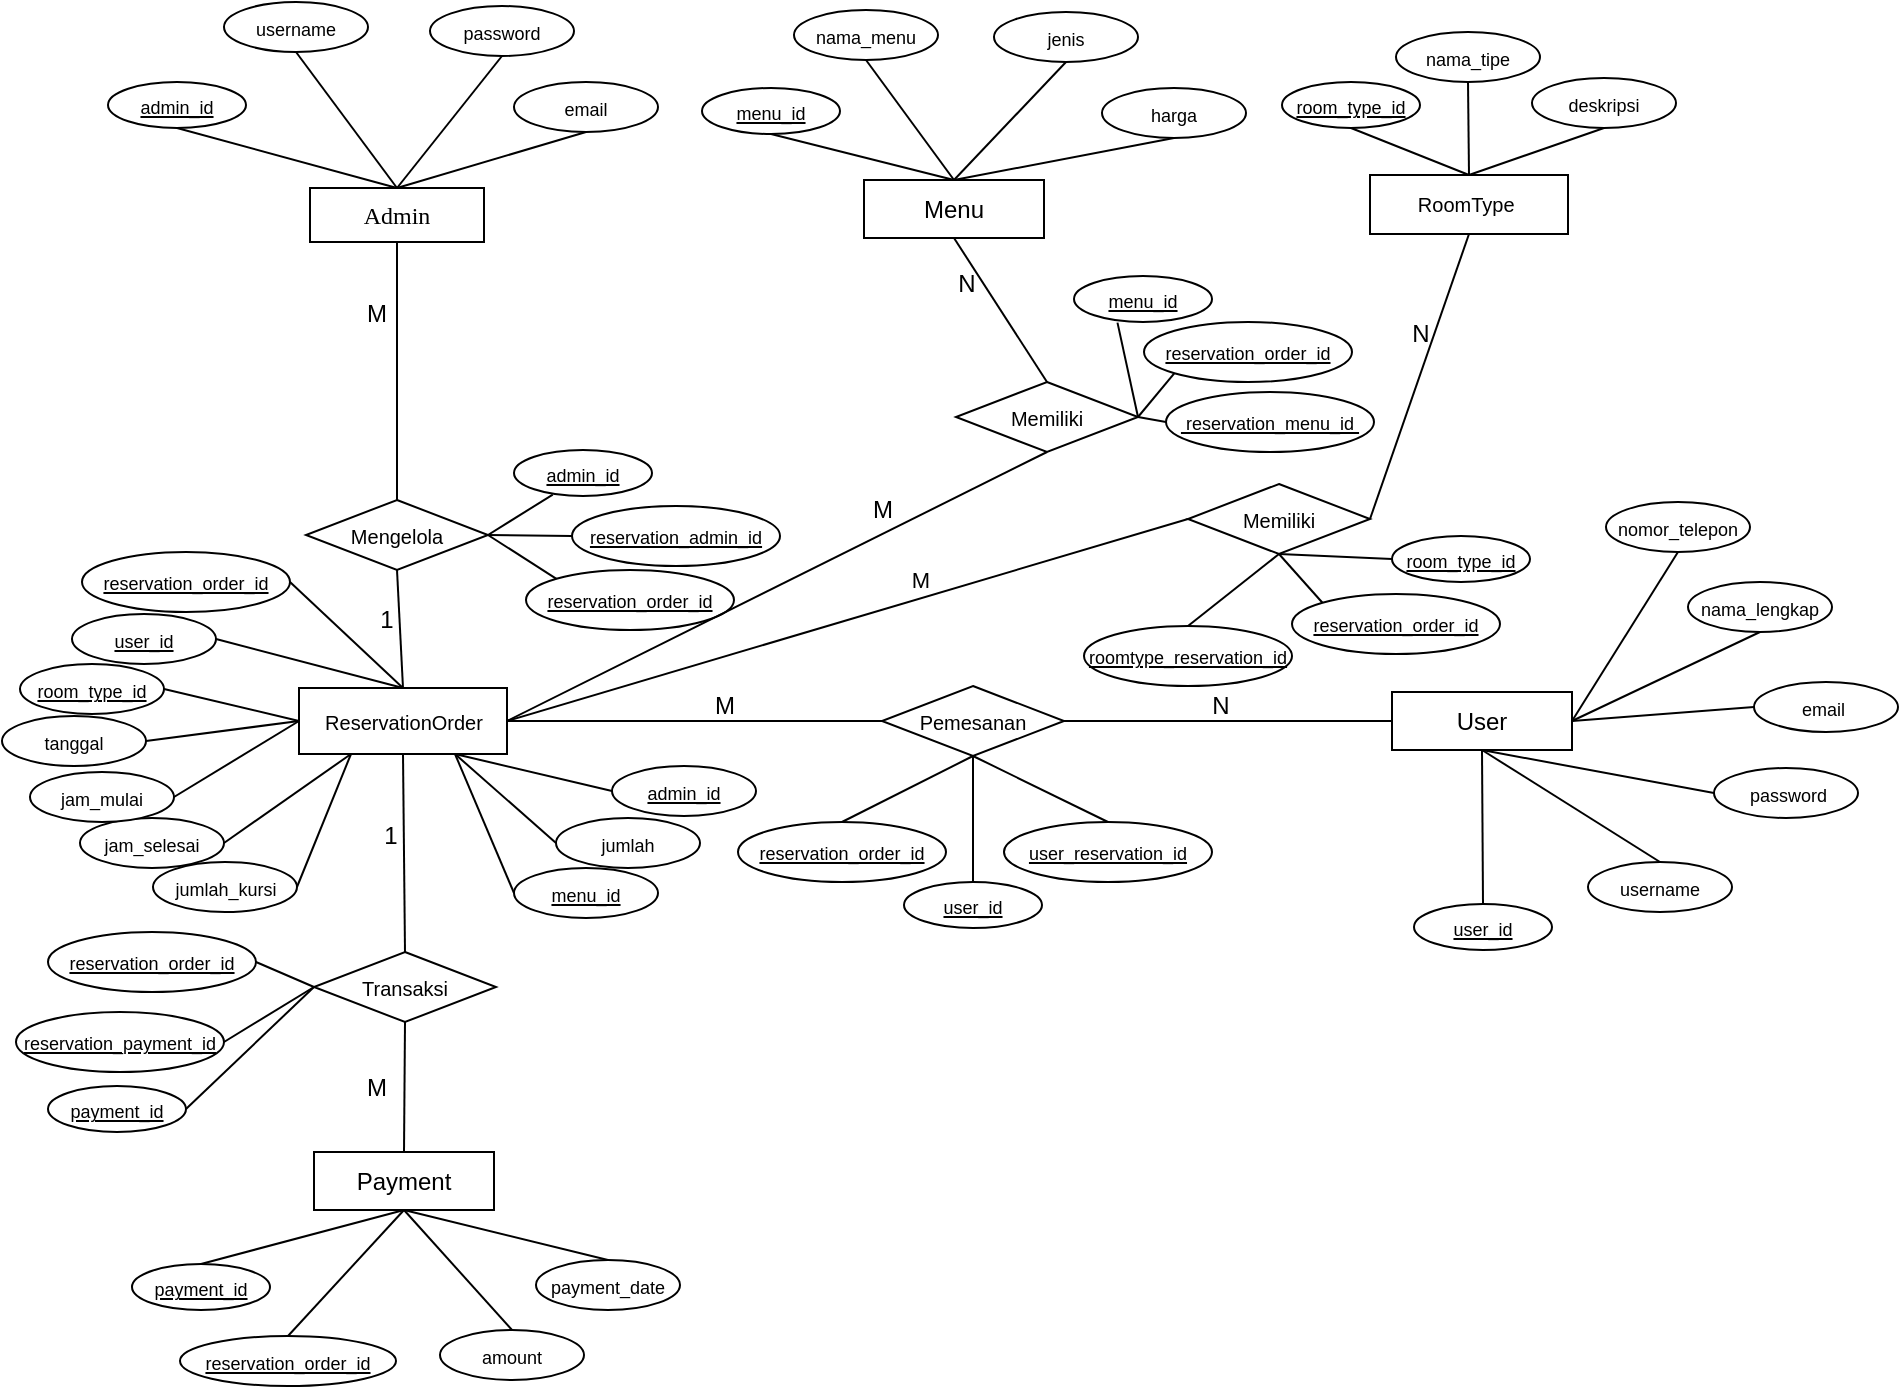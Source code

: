 <mxfile version="22.0.8" type="device">
  <diagram name="Page-1" id="dR95Y_NGqkqi5GkCuGiw">
    <mxGraphModel dx="1356" dy="835" grid="0" gridSize="10" guides="1" tooltips="1" connect="1" arrows="1" fold="1" page="1" pageScale="1" pageWidth="1100" pageHeight="850" math="0" shadow="0">
      <root>
        <mxCell id="0" />
        <mxCell id="1" parent="0" />
        <mxCell id="8sHy2h1UV8YPM5XxpdJE-1" value="&lt;font face=&quot;Times New Roman&quot;&gt;Admin&lt;/font&gt;" style="whiteSpace=wrap;html=1;align=center;labelBackgroundColor=none;" parent="1" vertex="1">
          <mxGeometry x="173" y="118" width="87" height="27" as="geometry" />
        </mxCell>
        <mxCell id="8sHy2h1UV8YPM5XxpdJE-2" value="&lt;font style=&quot;font-size: 9px;&quot;&gt;admin_id&lt;/font&gt;" style="ellipse;whiteSpace=wrap;html=1;align=center;fontStyle=4;labelBackgroundColor=none;" parent="1" vertex="1">
          <mxGeometry x="72" y="65" width="69" height="23" as="geometry" />
        </mxCell>
        <mxCell id="8sHy2h1UV8YPM5XxpdJE-5" value="&lt;font style=&quot;font-size: 9px;&quot;&gt;email&lt;/font&gt;" style="ellipse;whiteSpace=wrap;html=1;align=center;labelBackgroundColor=none;" parent="1" vertex="1">
          <mxGeometry x="275" y="65" width="72" height="25" as="geometry" />
        </mxCell>
        <mxCell id="8sHy2h1UV8YPM5XxpdJE-8" value="Menu" style="whiteSpace=wrap;html=1;align=center;labelBackgroundColor=none;" parent="1" vertex="1">
          <mxGeometry x="450" y="114" width="90" height="29" as="geometry" />
        </mxCell>
        <mxCell id="8sHy2h1UV8YPM5XxpdJE-9" value="&lt;font style=&quot;font-size: 10px;&quot;&gt;RoomType&amp;nbsp;&lt;/font&gt;" style="whiteSpace=wrap;html=1;align=center;labelBackgroundColor=none;" parent="1" vertex="1">
          <mxGeometry x="703" y="111.5" width="99" height="29.5" as="geometry" />
        </mxCell>
        <mxCell id="8sHy2h1UV8YPM5XxpdJE-21" value="&lt;font style=&quot;font-size: 10px;&quot;&gt;Mengelola&lt;/font&gt;" style="shape=rhombus;perimeter=rhombusPerimeter;whiteSpace=wrap;html=1;align=center;" parent="1" vertex="1">
          <mxGeometry x="171" y="274" width="91" height="35" as="geometry" />
        </mxCell>
        <mxCell id="8sHy2h1UV8YPM5XxpdJE-40" value="&lt;font style=&quot;font-size: 9px;&quot;&gt;password&lt;/font&gt;" style="ellipse;whiteSpace=wrap;html=1;align=center;labelBackgroundColor=none;" parent="1" vertex="1">
          <mxGeometry x="233" y="27" width="72" height="25" as="geometry" />
        </mxCell>
        <mxCell id="8sHy2h1UV8YPM5XxpdJE-41" value="&lt;font style=&quot;font-size: 9px;&quot;&gt;username&lt;/font&gt;" style="ellipse;whiteSpace=wrap;html=1;align=center;labelBackgroundColor=none;" parent="1" vertex="1">
          <mxGeometry x="130" y="25" width="72" height="25" as="geometry" />
        </mxCell>
        <mxCell id="8sHy2h1UV8YPM5XxpdJE-44" value="&lt;font style=&quot;font-size: 10px;&quot;&gt;ReservationOrder&lt;/font&gt;" style="whiteSpace=wrap;html=1;align=center;labelBackgroundColor=none;" parent="1" vertex="1">
          <mxGeometry x="167.5" y="368" width="104" height="33" as="geometry" />
        </mxCell>
        <mxCell id="8sHy2h1UV8YPM5XxpdJE-49" value="User" style="whiteSpace=wrap;html=1;align=center;labelBackgroundColor=none;" parent="1" vertex="1">
          <mxGeometry x="714" y="370" width="90" height="29" as="geometry" />
        </mxCell>
        <mxCell id="8sHy2h1UV8YPM5XxpdJE-50" value="&lt;span style=&quot;font-size: 10px;&quot;&gt;Pemesanan&lt;/span&gt;" style="shape=rhombus;perimeter=rhombusPerimeter;whiteSpace=wrap;html=1;align=center;" parent="1" vertex="1">
          <mxGeometry x="459" y="367" width="91" height="35" as="geometry" />
        </mxCell>
        <mxCell id="8sHy2h1UV8YPM5XxpdJE-56" value="Payment" style="whiteSpace=wrap;html=1;align=center;labelBackgroundColor=none;" parent="1" vertex="1">
          <mxGeometry x="175" y="600" width="90" height="29" as="geometry" />
        </mxCell>
        <mxCell id="8sHy2h1UV8YPM5XxpdJE-60" value="&lt;font style=&quot;font-size: 9px;&quot;&gt;nama_menu&lt;/font&gt;" style="ellipse;whiteSpace=wrap;html=1;align=center;labelBackgroundColor=none;" parent="1" vertex="1">
          <mxGeometry x="415" y="29" width="72" height="25" as="geometry" />
        </mxCell>
        <mxCell id="8sHy2h1UV8YPM5XxpdJE-61" value="&lt;font style=&quot;font-size: 9px;&quot;&gt;jenis&lt;/font&gt;" style="ellipse;whiteSpace=wrap;html=1;align=center;labelBackgroundColor=none;" parent="1" vertex="1">
          <mxGeometry x="515" y="30" width="72" height="25" as="geometry" />
        </mxCell>
        <mxCell id="8sHy2h1UV8YPM5XxpdJE-62" value="&lt;font style=&quot;font-size: 9px;&quot;&gt;harga&lt;/font&gt;" style="ellipse;whiteSpace=wrap;html=1;align=center;labelBackgroundColor=none;" parent="1" vertex="1">
          <mxGeometry x="569" y="68" width="72" height="25" as="geometry" />
        </mxCell>
        <mxCell id="8sHy2h1UV8YPM5XxpdJE-64" value="&lt;font style=&quot;font-size: 9px;&quot;&gt;menu_id&lt;/font&gt;" style="ellipse;whiteSpace=wrap;html=1;align=center;fontStyle=4;labelBackgroundColor=none;" parent="1" vertex="1">
          <mxGeometry x="369" y="68" width="69" height="23" as="geometry" />
        </mxCell>
        <mxCell id="8sHy2h1UV8YPM5XxpdJE-65" value="&lt;font style=&quot;font-size: 9px;&quot;&gt;room_type_id&lt;/font&gt;" style="ellipse;whiteSpace=wrap;html=1;align=center;fontStyle=4;labelBackgroundColor=none;" parent="1" vertex="1">
          <mxGeometry x="659" y="65" width="69" height="23" as="geometry" />
        </mxCell>
        <mxCell id="8sHy2h1UV8YPM5XxpdJE-66" value="&lt;font style=&quot;font-size: 9px;&quot;&gt;deskripsi&lt;/font&gt;" style="ellipse;whiteSpace=wrap;html=1;align=center;labelBackgroundColor=none;" parent="1" vertex="1">
          <mxGeometry x="784" y="63" width="72" height="25" as="geometry" />
        </mxCell>
        <mxCell id="8sHy2h1UV8YPM5XxpdJE-67" value="&lt;font style=&quot;font-size: 9px;&quot;&gt;nama_tipe&lt;/font&gt;" style="ellipse;whiteSpace=wrap;html=1;align=center;labelBackgroundColor=none;" parent="1" vertex="1">
          <mxGeometry x="716" y="40" width="72" height="25" as="geometry" />
        </mxCell>
        <mxCell id="8sHy2h1UV8YPM5XxpdJE-69" value="&lt;font style=&quot;font-size: 9px;&quot;&gt;username&lt;/font&gt;" style="ellipse;whiteSpace=wrap;html=1;align=center;labelBackgroundColor=none;" parent="1" vertex="1">
          <mxGeometry x="812" y="455" width="72" height="25" as="geometry" />
        </mxCell>
        <mxCell id="8sHy2h1UV8YPM5XxpdJE-70" value="&lt;font style=&quot;font-size: 9px;&quot;&gt;&amp;nbsp;password&lt;/font&gt;" style="ellipse;whiteSpace=wrap;html=1;align=center;labelBackgroundColor=none;" parent="1" vertex="1">
          <mxGeometry x="875" y="408" width="72" height="25" as="geometry" />
        </mxCell>
        <mxCell id="8sHy2h1UV8YPM5XxpdJE-71" value="&lt;font style=&quot;font-size: 9px;&quot;&gt;email&amp;nbsp;&lt;/font&gt;" style="ellipse;whiteSpace=wrap;html=1;align=center;labelBackgroundColor=none;" parent="1" vertex="1">
          <mxGeometry x="895" y="365" width="72" height="25" as="geometry" />
        </mxCell>
        <mxCell id="8sHy2h1UV8YPM5XxpdJE-72" value="&lt;font style=&quot;font-size: 9px;&quot;&gt;nama_lengkap&lt;/font&gt;" style="ellipse;whiteSpace=wrap;html=1;align=center;labelBackgroundColor=none;" parent="1" vertex="1">
          <mxGeometry x="862" y="315" width="72" height="25" as="geometry" />
        </mxCell>
        <mxCell id="8sHy2h1UV8YPM5XxpdJE-73" value="&lt;font style=&quot;font-size: 9px;&quot;&gt;nomor_telepon&lt;/font&gt;" style="ellipse;whiteSpace=wrap;html=1;align=center;labelBackgroundColor=none;" parent="1" vertex="1">
          <mxGeometry x="821" y="275" width="72" height="25" as="geometry" />
        </mxCell>
        <mxCell id="8sHy2h1UV8YPM5XxpdJE-74" value="&lt;font style=&quot;font-size: 9px;&quot;&gt;user_id&lt;/font&gt;" style="ellipse;whiteSpace=wrap;html=1;align=center;fontStyle=4;labelBackgroundColor=none;" parent="1" vertex="1">
          <mxGeometry x="725" y="476" width="69" height="23" as="geometry" />
        </mxCell>
        <mxCell id="8sHy2h1UV8YPM5XxpdJE-75" value="&lt;font style=&quot;font-size: 9px;&quot;&gt;payment_id&lt;/font&gt;" style="ellipse;whiteSpace=wrap;html=1;align=center;fontStyle=4;labelBackgroundColor=none;" parent="1" vertex="1">
          <mxGeometry x="84" y="656" width="69" height="23" as="geometry" />
        </mxCell>
        <mxCell id="8sHy2h1UV8YPM5XxpdJE-76" value="&lt;font style=&quot;font-size: 9px;&quot;&gt;&lt;u&gt;reservation_order_id&lt;/u&gt;&lt;/font&gt;" style="ellipse;whiteSpace=wrap;html=1;align=center;labelBackgroundColor=none;" parent="1" vertex="1">
          <mxGeometry x="108" y="692" width="108" height="25" as="geometry" />
        </mxCell>
        <mxCell id="8sHy2h1UV8YPM5XxpdJE-77" value="&lt;font style=&quot;font-size: 9px;&quot;&gt;amount&lt;/font&gt;" style="ellipse;whiteSpace=wrap;html=1;align=center;labelBackgroundColor=none;" parent="1" vertex="1">
          <mxGeometry x="238" y="689" width="72" height="25" as="geometry" />
        </mxCell>
        <mxCell id="8sHy2h1UV8YPM5XxpdJE-78" value="&lt;font style=&quot;font-size: 9px;&quot;&gt;payment_date&lt;/font&gt;" style="ellipse;whiteSpace=wrap;html=1;align=center;labelBackgroundColor=none;" parent="1" vertex="1">
          <mxGeometry x="286" y="654" width="72" height="25" as="geometry" />
        </mxCell>
        <mxCell id="TL4UzfGEoN0zPa1Lu0g8-2" value="&lt;font style=&quot;font-size: 10px;&quot;&gt;Transaksi&lt;/font&gt;" style="shape=rhombus;perimeter=rhombusPerimeter;whiteSpace=wrap;html=1;align=center;" vertex="1" parent="1">
          <mxGeometry x="175" y="500" width="91" height="35" as="geometry" />
        </mxCell>
        <mxCell id="TL4UzfGEoN0zPa1Lu0g8-3" value="&lt;font style=&quot;font-size: 9px;&quot;&gt;reservation_order_id&lt;/font&gt;" style="ellipse;whiteSpace=wrap;html=1;align=center;fontStyle=4;labelBackgroundColor=none;" vertex="1" parent="1">
          <mxGeometry x="59" y="300" width="104" height="30" as="geometry" />
        </mxCell>
        <mxCell id="TL4UzfGEoN0zPa1Lu0g8-4" value="&lt;font style=&quot;font-size: 9px;&quot;&gt;&lt;u&gt;admin_id&lt;/u&gt;&lt;/font&gt;" style="ellipse;whiteSpace=wrap;html=1;align=center;labelBackgroundColor=none;" vertex="1" parent="1">
          <mxGeometry x="324" y="407" width="72" height="25" as="geometry" />
        </mxCell>
        <mxCell id="TL4UzfGEoN0zPa1Lu0g8-5" value="&lt;font style=&quot;font-size: 9px;&quot;&gt;jumlah&lt;/font&gt;" style="ellipse;whiteSpace=wrap;html=1;align=center;labelBackgroundColor=none;" vertex="1" parent="1">
          <mxGeometry x="296" y="433" width="72" height="25" as="geometry" />
        </mxCell>
        <mxCell id="TL4UzfGEoN0zPa1Lu0g8-6" value="&lt;font style=&quot;font-size: 9px;&quot;&gt;&lt;u&gt;menu_id&lt;/u&gt;&lt;/font&gt;" style="ellipse;whiteSpace=wrap;html=1;align=center;labelBackgroundColor=none;" vertex="1" parent="1">
          <mxGeometry x="275" y="458" width="72" height="25" as="geometry" />
        </mxCell>
        <mxCell id="TL4UzfGEoN0zPa1Lu0g8-7" value="&lt;font style=&quot;font-size: 9px;&quot;&gt;jam_selesai&lt;/font&gt;" style="ellipse;whiteSpace=wrap;html=1;align=center;labelBackgroundColor=none;" vertex="1" parent="1">
          <mxGeometry x="58" y="433" width="72" height="25" as="geometry" />
        </mxCell>
        <mxCell id="TL4UzfGEoN0zPa1Lu0g8-8" value="&lt;font style=&quot;font-size: 9px;&quot;&gt;jumlah_kursi&lt;/font&gt;" style="ellipse;whiteSpace=wrap;html=1;align=center;labelBackgroundColor=none;" vertex="1" parent="1">
          <mxGeometry x="94.5" y="455" width="72" height="25" as="geometry" />
        </mxCell>
        <mxCell id="TL4UzfGEoN0zPa1Lu0g8-9" value="&lt;font style=&quot;font-size: 9px;&quot;&gt;jam_mulai&lt;/font&gt;" style="ellipse;whiteSpace=wrap;html=1;align=center;labelBackgroundColor=none;" vertex="1" parent="1">
          <mxGeometry x="33" y="410" width="72" height="25" as="geometry" />
        </mxCell>
        <mxCell id="TL4UzfGEoN0zPa1Lu0g8-10" value="&lt;font style=&quot;font-size: 9px;&quot;&gt;tanggal&lt;/font&gt;" style="ellipse;whiteSpace=wrap;html=1;align=center;labelBackgroundColor=none;" vertex="1" parent="1">
          <mxGeometry x="19" y="382" width="72" height="25" as="geometry" />
        </mxCell>
        <mxCell id="TL4UzfGEoN0zPa1Lu0g8-11" value="&lt;font style=&quot;font-size: 9px;&quot;&gt;&lt;u&gt;room_type_id&lt;/u&gt;&lt;/font&gt;" style="ellipse;whiteSpace=wrap;html=1;align=center;labelBackgroundColor=none;" vertex="1" parent="1">
          <mxGeometry x="28" y="356" width="72" height="25" as="geometry" />
        </mxCell>
        <mxCell id="TL4UzfGEoN0zPa1Lu0g8-12" value="&lt;font style=&quot;font-size: 9px;&quot;&gt;&lt;u&gt;user_id&lt;/u&gt;&lt;/font&gt;" style="ellipse;whiteSpace=wrap;html=1;align=center;labelBackgroundColor=none;" vertex="1" parent="1">
          <mxGeometry x="54" y="331" width="72" height="25" as="geometry" />
        </mxCell>
        <mxCell id="TL4UzfGEoN0zPa1Lu0g8-14" value="" style="endArrow=none;html=1;rounded=0;entryX=0.5;entryY=0;entryDx=0;entryDy=0;exitX=0.5;exitY=1;exitDx=0;exitDy=0;" edge="1" parent="1" source="8sHy2h1UV8YPM5XxpdJE-2" target="8sHy2h1UV8YPM5XxpdJE-1">
          <mxGeometry relative="1" as="geometry">
            <mxPoint x="58" y="110.5" as="sourcePoint" />
            <mxPoint x="221" y="116" as="targetPoint" />
          </mxGeometry>
        </mxCell>
        <mxCell id="TL4UzfGEoN0zPa1Lu0g8-15" value="" style="endArrow=none;html=1;rounded=0;entryX=0.5;entryY=0;entryDx=0;entryDy=0;exitX=0.5;exitY=1;exitDx=0;exitDy=0;" edge="1" parent="1" source="8sHy2h1UV8YPM5XxpdJE-41" target="8sHy2h1UV8YPM5XxpdJE-1">
          <mxGeometry relative="1" as="geometry">
            <mxPoint x="149" y="71" as="sourcePoint" />
            <mxPoint x="269" y="99" as="targetPoint" />
          </mxGeometry>
        </mxCell>
        <mxCell id="TL4UzfGEoN0zPa1Lu0g8-16" value="" style="endArrow=none;html=1;rounded=0;exitX=0.5;exitY=0;exitDx=0;exitDy=0;entryX=0.5;entryY=1;entryDx=0;entryDy=0;" edge="1" parent="1" source="8sHy2h1UV8YPM5XxpdJE-1" target="8sHy2h1UV8YPM5XxpdJE-40">
          <mxGeometry relative="1" as="geometry">
            <mxPoint x="161" y="99" as="sourcePoint" />
            <mxPoint x="270" y="73" as="targetPoint" />
          </mxGeometry>
        </mxCell>
        <mxCell id="TL4UzfGEoN0zPa1Lu0g8-17" value="" style="endArrow=none;html=1;rounded=0;exitX=0.5;exitY=0;exitDx=0;exitDy=0;entryX=0.5;entryY=1;entryDx=0;entryDy=0;" edge="1" parent="1" source="8sHy2h1UV8YPM5XxpdJE-1" target="8sHy2h1UV8YPM5XxpdJE-5">
          <mxGeometry relative="1" as="geometry">
            <mxPoint x="182" y="109" as="sourcePoint" />
            <mxPoint x="342" y="109" as="targetPoint" />
          </mxGeometry>
        </mxCell>
        <mxCell id="TL4UzfGEoN0zPa1Lu0g8-18" value="" style="endArrow=none;html=1;rounded=0;exitX=0.5;exitY=1;exitDx=0;exitDy=0;entryX=0.5;entryY=0;entryDx=0;entryDy=0;" edge="1" parent="1" source="8sHy2h1UV8YPM5XxpdJE-64" target="8sHy2h1UV8YPM5XxpdJE-8">
          <mxGeometry relative="1" as="geometry">
            <mxPoint x="414" y="112" as="sourcePoint" />
            <mxPoint x="574" y="112" as="targetPoint" />
          </mxGeometry>
        </mxCell>
        <mxCell id="TL4UzfGEoN0zPa1Lu0g8-19" value="" style="endArrow=none;html=1;rounded=0;exitX=0.5;exitY=1;exitDx=0;exitDy=0;entryX=0.5;entryY=0;entryDx=0;entryDy=0;" edge="1" parent="1" source="8sHy2h1UV8YPM5XxpdJE-60" target="8sHy2h1UV8YPM5XxpdJE-8">
          <mxGeometry relative="1" as="geometry">
            <mxPoint x="409" y="86" as="sourcePoint" />
            <mxPoint x="569" y="86" as="targetPoint" />
          </mxGeometry>
        </mxCell>
        <mxCell id="TL4UzfGEoN0zPa1Lu0g8-20" value="" style="endArrow=none;html=1;rounded=0;exitX=0.5;exitY=0;exitDx=0;exitDy=0;entryX=0.5;entryY=1;entryDx=0;entryDy=0;" edge="1" parent="1" source="8sHy2h1UV8YPM5XxpdJE-8" target="8sHy2h1UV8YPM5XxpdJE-62">
          <mxGeometry relative="1" as="geometry">
            <mxPoint x="498" y="108" as="sourcePoint" />
            <mxPoint x="612" y="89" as="targetPoint" />
          </mxGeometry>
        </mxCell>
        <mxCell id="TL4UzfGEoN0zPa1Lu0g8-21" value="" style="endArrow=none;html=1;rounded=0;exitX=0.5;exitY=0;exitDx=0;exitDy=0;entryX=0.5;entryY=1;entryDx=0;entryDy=0;" edge="1" parent="1" source="8sHy2h1UV8YPM5XxpdJE-8" target="8sHy2h1UV8YPM5XxpdJE-61">
          <mxGeometry relative="1" as="geometry">
            <mxPoint x="492" y="102" as="sourcePoint" />
            <mxPoint x="559" y="79" as="targetPoint" />
          </mxGeometry>
        </mxCell>
        <mxCell id="TL4UzfGEoN0zPa1Lu0g8-22" value="" style="endArrow=none;html=1;rounded=0;exitX=0.5;exitY=1;exitDx=0;exitDy=0;entryX=0.5;entryY=0;entryDx=0;entryDy=0;" edge="1" parent="1" source="8sHy2h1UV8YPM5XxpdJE-65" target="8sHy2h1UV8YPM5XxpdJE-9">
          <mxGeometry relative="1" as="geometry">
            <mxPoint x="682" y="127" as="sourcePoint" />
            <mxPoint x="842" y="127" as="targetPoint" />
          </mxGeometry>
        </mxCell>
        <mxCell id="TL4UzfGEoN0zPa1Lu0g8-23" value="" style="endArrow=none;html=1;rounded=0;exitX=0.5;exitY=1;exitDx=0;exitDy=0;entryX=0.5;entryY=0;entryDx=0;entryDy=0;" edge="1" parent="1" source="8sHy2h1UV8YPM5XxpdJE-67" target="8sHy2h1UV8YPM5XxpdJE-9">
          <mxGeometry relative="1" as="geometry">
            <mxPoint x="682" y="127" as="sourcePoint" />
            <mxPoint x="842" y="127" as="targetPoint" />
          </mxGeometry>
        </mxCell>
        <mxCell id="TL4UzfGEoN0zPa1Lu0g8-24" value="" style="endArrow=none;html=1;rounded=0;exitX=0.5;exitY=0;exitDx=0;exitDy=0;entryX=0.5;entryY=1;entryDx=0;entryDy=0;" edge="1" parent="1" source="8sHy2h1UV8YPM5XxpdJE-9" target="8sHy2h1UV8YPM5XxpdJE-66">
          <mxGeometry relative="1" as="geometry">
            <mxPoint x="752" y="111" as="sourcePoint" />
            <mxPoint x="876" y="99" as="targetPoint" />
          </mxGeometry>
        </mxCell>
        <mxCell id="TL4UzfGEoN0zPa1Lu0g8-25" value="" style="endArrow=none;html=1;rounded=0;exitX=0.5;exitY=1;exitDx=0;exitDy=0;entryX=0.5;entryY=0;entryDx=0;entryDy=0;" edge="1" parent="1" source="8sHy2h1UV8YPM5XxpdJE-49" target="8sHy2h1UV8YPM5XxpdJE-74">
          <mxGeometry relative="1" as="geometry">
            <mxPoint x="716" y="415" as="sourcePoint" />
            <mxPoint x="876" y="415" as="targetPoint" />
          </mxGeometry>
        </mxCell>
        <mxCell id="TL4UzfGEoN0zPa1Lu0g8-26" value="" style="endArrow=none;html=1;rounded=0;exitX=0.5;exitY=1;exitDx=0;exitDy=0;entryX=0.5;entryY=0;entryDx=0;entryDy=0;" edge="1" parent="1" source="8sHy2h1UV8YPM5XxpdJE-49" target="8sHy2h1UV8YPM5XxpdJE-69">
          <mxGeometry relative="1" as="geometry">
            <mxPoint x="695" y="420" as="sourcePoint" />
            <mxPoint x="855" y="420" as="targetPoint" />
          </mxGeometry>
        </mxCell>
        <mxCell id="TL4UzfGEoN0zPa1Lu0g8-27" value="" style="endArrow=none;html=1;rounded=0;exitX=0.5;exitY=1;exitDx=0;exitDy=0;entryX=0;entryY=0.5;entryDx=0;entryDy=0;" edge="1" parent="1" source="8sHy2h1UV8YPM5XxpdJE-49" target="8sHy2h1UV8YPM5XxpdJE-70">
          <mxGeometry relative="1" as="geometry">
            <mxPoint x="701" y="420" as="sourcePoint" />
            <mxPoint x="861" y="420" as="targetPoint" />
          </mxGeometry>
        </mxCell>
        <mxCell id="TL4UzfGEoN0zPa1Lu0g8-28" value="" style="endArrow=none;html=1;rounded=0;exitX=1;exitY=0.5;exitDx=0;exitDy=0;entryX=0;entryY=0.5;entryDx=0;entryDy=0;" edge="1" parent="1" source="8sHy2h1UV8YPM5XxpdJE-49" target="8sHy2h1UV8YPM5XxpdJE-71">
          <mxGeometry relative="1" as="geometry">
            <mxPoint x="771" y="420" as="sourcePoint" />
            <mxPoint x="931" y="420" as="targetPoint" />
          </mxGeometry>
        </mxCell>
        <mxCell id="TL4UzfGEoN0zPa1Lu0g8-29" value="" style="endArrow=none;html=1;rounded=0;entryX=0.5;entryY=1;entryDx=0;entryDy=0;exitX=1;exitY=0.5;exitDx=0;exitDy=0;" edge="1" parent="1" source="8sHy2h1UV8YPM5XxpdJE-49" target="8sHy2h1UV8YPM5XxpdJE-72">
          <mxGeometry relative="1" as="geometry">
            <mxPoint x="771" y="354" as="sourcePoint" />
            <mxPoint x="931" y="354" as="targetPoint" />
          </mxGeometry>
        </mxCell>
        <mxCell id="TL4UzfGEoN0zPa1Lu0g8-30" value="" style="endArrow=none;html=1;rounded=0;exitX=1;exitY=0.5;exitDx=0;exitDy=0;entryX=0.5;entryY=1;entryDx=0;entryDy=0;" edge="1" parent="1" source="8sHy2h1UV8YPM5XxpdJE-49" target="8sHy2h1UV8YPM5XxpdJE-73">
          <mxGeometry relative="1" as="geometry">
            <mxPoint x="771" y="354" as="sourcePoint" />
            <mxPoint x="931" y="354" as="targetPoint" />
          </mxGeometry>
        </mxCell>
        <mxCell id="TL4UzfGEoN0zPa1Lu0g8-31" value="" style="endArrow=none;html=1;rounded=0;exitX=1;exitY=0.5;exitDx=0;exitDy=0;entryX=0.5;entryY=0;entryDx=0;entryDy=0;" edge="1" parent="1" source="TL4UzfGEoN0zPa1Lu0g8-3" target="8sHy2h1UV8YPM5XxpdJE-44">
          <mxGeometry relative="1" as="geometry">
            <mxPoint x="139" y="324" as="sourcePoint" />
            <mxPoint x="299" y="324" as="targetPoint" />
          </mxGeometry>
        </mxCell>
        <mxCell id="TL4UzfGEoN0zPa1Lu0g8-32" value="" style="endArrow=none;html=1;rounded=0;exitX=1;exitY=0.5;exitDx=0;exitDy=0;entryX=0.5;entryY=0;entryDx=0;entryDy=0;" edge="1" parent="1" source="TL4UzfGEoN0zPa1Lu0g8-12" target="8sHy2h1UV8YPM5XxpdJE-44">
          <mxGeometry relative="1" as="geometry">
            <mxPoint x="139" y="324" as="sourcePoint" />
            <mxPoint x="299" y="324" as="targetPoint" />
          </mxGeometry>
        </mxCell>
        <mxCell id="TL4UzfGEoN0zPa1Lu0g8-33" value="" style="endArrow=none;html=1;rounded=0;exitX=1;exitY=0.5;exitDx=0;exitDy=0;entryX=0;entryY=0.5;entryDx=0;entryDy=0;" edge="1" parent="1" source="TL4UzfGEoN0zPa1Lu0g8-11" target="8sHy2h1UV8YPM5XxpdJE-44">
          <mxGeometry relative="1" as="geometry">
            <mxPoint x="139" y="324" as="sourcePoint" />
            <mxPoint x="299" y="324" as="targetPoint" />
          </mxGeometry>
        </mxCell>
        <mxCell id="TL4UzfGEoN0zPa1Lu0g8-34" value="" style="endArrow=none;html=1;rounded=0;exitX=1;exitY=0.5;exitDx=0;exitDy=0;entryX=0;entryY=0.5;entryDx=0;entryDy=0;" edge="1" parent="1" source="TL4UzfGEoN0zPa1Lu0g8-10" target="8sHy2h1UV8YPM5XxpdJE-44">
          <mxGeometry relative="1" as="geometry">
            <mxPoint x="139" y="324" as="sourcePoint" />
            <mxPoint x="299" y="324" as="targetPoint" />
          </mxGeometry>
        </mxCell>
        <mxCell id="TL4UzfGEoN0zPa1Lu0g8-35" value="" style="endArrow=none;html=1;rounded=0;exitX=1;exitY=0.5;exitDx=0;exitDy=0;entryX=0;entryY=0.5;entryDx=0;entryDy=0;" edge="1" parent="1" source="TL4UzfGEoN0zPa1Lu0g8-9" target="8sHy2h1UV8YPM5XxpdJE-44">
          <mxGeometry relative="1" as="geometry">
            <mxPoint x="139" y="409" as="sourcePoint" />
            <mxPoint x="299" y="409" as="targetPoint" />
          </mxGeometry>
        </mxCell>
        <mxCell id="TL4UzfGEoN0zPa1Lu0g8-36" value="" style="endArrow=none;html=1;rounded=0;exitX=1;exitY=0.5;exitDx=0;exitDy=0;entryX=0.25;entryY=1;entryDx=0;entryDy=0;" edge="1" parent="1" source="TL4UzfGEoN0zPa1Lu0g8-7" target="8sHy2h1UV8YPM5XxpdJE-44">
          <mxGeometry relative="1" as="geometry">
            <mxPoint x="139" y="409" as="sourcePoint" />
            <mxPoint x="196" y="410" as="targetPoint" />
          </mxGeometry>
        </mxCell>
        <mxCell id="TL4UzfGEoN0zPa1Lu0g8-37" value="" style="endArrow=none;html=1;rounded=0;exitX=1;exitY=0.5;exitDx=0;exitDy=0;entryX=0.25;entryY=1;entryDx=0;entryDy=0;" edge="1" parent="1" source="TL4UzfGEoN0zPa1Lu0g8-8" target="8sHy2h1UV8YPM5XxpdJE-44">
          <mxGeometry relative="1" as="geometry">
            <mxPoint x="117" y="429" as="sourcePoint" />
            <mxPoint x="277" y="429" as="targetPoint" />
          </mxGeometry>
        </mxCell>
        <mxCell id="TL4UzfGEoN0zPa1Lu0g8-38" value="" style="endArrow=none;html=1;rounded=0;exitX=0.75;exitY=1;exitDx=0;exitDy=0;entryX=0;entryY=0.5;entryDx=0;entryDy=0;" edge="1" parent="1" source="8sHy2h1UV8YPM5XxpdJE-44" target="TL4UzfGEoN0zPa1Lu0g8-6">
          <mxGeometry relative="1" as="geometry">
            <mxPoint x="214" y="436" as="sourcePoint" />
            <mxPoint x="374" y="436" as="targetPoint" />
          </mxGeometry>
        </mxCell>
        <mxCell id="TL4UzfGEoN0zPa1Lu0g8-39" value="" style="endArrow=none;html=1;rounded=0;exitX=0.75;exitY=1;exitDx=0;exitDy=0;entryX=0;entryY=0.5;entryDx=0;entryDy=0;" edge="1" parent="1" source="8sHy2h1UV8YPM5XxpdJE-44" target="TL4UzfGEoN0zPa1Lu0g8-5">
          <mxGeometry relative="1" as="geometry">
            <mxPoint x="239" y="436" as="sourcePoint" />
            <mxPoint x="399" y="436" as="targetPoint" />
          </mxGeometry>
        </mxCell>
        <mxCell id="TL4UzfGEoN0zPa1Lu0g8-40" value="" style="endArrow=none;html=1;rounded=0;exitX=0.75;exitY=1;exitDx=0;exitDy=0;entryX=0;entryY=0.5;entryDx=0;entryDy=0;" edge="1" parent="1" source="8sHy2h1UV8YPM5XxpdJE-44" target="TL4UzfGEoN0zPa1Lu0g8-4">
          <mxGeometry relative="1" as="geometry">
            <mxPoint x="239" y="436" as="sourcePoint" />
            <mxPoint x="399" y="436" as="targetPoint" />
          </mxGeometry>
        </mxCell>
        <mxCell id="TL4UzfGEoN0zPa1Lu0g8-41" value="" style="endArrow=none;html=1;rounded=0;exitX=0.5;exitY=0;exitDx=0;exitDy=0;entryX=0.5;entryY=1;entryDx=0;entryDy=0;" edge="1" parent="1" source="8sHy2h1UV8YPM5XxpdJE-75" target="8sHy2h1UV8YPM5XxpdJE-56">
          <mxGeometry relative="1" as="geometry">
            <mxPoint x="215" y="668" as="sourcePoint" />
            <mxPoint x="375" y="668" as="targetPoint" />
          </mxGeometry>
        </mxCell>
        <mxCell id="TL4UzfGEoN0zPa1Lu0g8-42" value="" style="endArrow=none;html=1;rounded=0;exitX=0.5;exitY=0;exitDx=0;exitDy=0;entryX=0.5;entryY=1;entryDx=0;entryDy=0;" edge="1" parent="1" source="8sHy2h1UV8YPM5XxpdJE-76" target="8sHy2h1UV8YPM5XxpdJE-56">
          <mxGeometry relative="1" as="geometry">
            <mxPoint x="215" y="668" as="sourcePoint" />
            <mxPoint x="375" y="668" as="targetPoint" />
          </mxGeometry>
        </mxCell>
        <mxCell id="TL4UzfGEoN0zPa1Lu0g8-43" value="" style="endArrow=none;html=1;rounded=0;exitX=0.5;exitY=0;exitDx=0;exitDy=0;entryX=0.5;entryY=1;entryDx=0;entryDy=0;" edge="1" parent="1" source="8sHy2h1UV8YPM5XxpdJE-77" target="8sHy2h1UV8YPM5XxpdJE-56">
          <mxGeometry relative="1" as="geometry">
            <mxPoint x="215" y="668" as="sourcePoint" />
            <mxPoint x="375" y="668" as="targetPoint" />
          </mxGeometry>
        </mxCell>
        <mxCell id="TL4UzfGEoN0zPa1Lu0g8-44" value="" style="endArrow=none;html=1;rounded=0;exitX=0.5;exitY=1;exitDx=0;exitDy=0;entryX=0.5;entryY=0;entryDx=0;entryDy=0;" edge="1" parent="1" source="8sHy2h1UV8YPM5XxpdJE-56" target="8sHy2h1UV8YPM5XxpdJE-78">
          <mxGeometry relative="1" as="geometry">
            <mxPoint x="215" y="668" as="sourcePoint" />
            <mxPoint x="375" y="668" as="targetPoint" />
          </mxGeometry>
        </mxCell>
        <mxCell id="TL4UzfGEoN0zPa1Lu0g8-45" value="&lt;font style=&quot;font-size: 9px;&quot;&gt;user_id&lt;/font&gt;" style="ellipse;whiteSpace=wrap;html=1;align=center;fontStyle=4;labelBackgroundColor=none;" vertex="1" parent="1">
          <mxGeometry x="470" y="465" width="69" height="23" as="geometry" />
        </mxCell>
        <mxCell id="TL4UzfGEoN0zPa1Lu0g8-46" value="&lt;font style=&quot;font-size: 9px;&quot;&gt;reservation_order_id&lt;/font&gt;" style="ellipse;whiteSpace=wrap;html=1;align=center;fontStyle=4;labelBackgroundColor=none;" vertex="1" parent="1">
          <mxGeometry x="387" y="435" width="104" height="30" as="geometry" />
        </mxCell>
        <mxCell id="TL4UzfGEoN0zPa1Lu0g8-47" value="&lt;font style=&quot;font-size: 9px;&quot;&gt;user_reservation_id&lt;/font&gt;" style="ellipse;whiteSpace=wrap;html=1;align=center;fontStyle=4;labelBackgroundColor=none;" vertex="1" parent="1">
          <mxGeometry x="520" y="435" width="104" height="30" as="geometry" />
        </mxCell>
        <mxCell id="TL4UzfGEoN0zPa1Lu0g8-48" value="" style="endArrow=none;html=1;rounded=0;entryX=0.5;entryY=1;entryDx=0;entryDy=0;exitX=0.5;exitY=0;exitDx=0;exitDy=0;" edge="1" parent="1" source="TL4UzfGEoN0zPa1Lu0g8-46" target="8sHy2h1UV8YPM5XxpdJE-50">
          <mxGeometry relative="1" as="geometry">
            <mxPoint x="277" y="487" as="sourcePoint" />
            <mxPoint x="437" y="487" as="targetPoint" />
          </mxGeometry>
        </mxCell>
        <mxCell id="TL4UzfGEoN0zPa1Lu0g8-49" value="" style="endArrow=none;html=1;rounded=0;exitX=0.5;exitY=1;exitDx=0;exitDy=0;entryX=0.5;entryY=0;entryDx=0;entryDy=0;" edge="1" parent="1" source="8sHy2h1UV8YPM5XxpdJE-50" target="TL4UzfGEoN0zPa1Lu0g8-45">
          <mxGeometry relative="1" as="geometry">
            <mxPoint x="525" y="410" as="sourcePoint" />
            <mxPoint x="685" y="410" as="targetPoint" />
          </mxGeometry>
        </mxCell>
        <mxCell id="TL4UzfGEoN0zPa1Lu0g8-50" value="" style="endArrow=none;html=1;rounded=0;entryX=0.5;entryY=0;entryDx=0;entryDy=0;exitX=0.5;exitY=1;exitDx=0;exitDy=0;" edge="1" parent="1" source="8sHy2h1UV8YPM5XxpdJE-50" target="TL4UzfGEoN0zPa1Lu0g8-47">
          <mxGeometry relative="1" as="geometry">
            <mxPoint x="425" y="405" as="sourcePoint" />
            <mxPoint x="585" y="405" as="targetPoint" />
          </mxGeometry>
        </mxCell>
        <mxCell id="TL4UzfGEoN0zPa1Lu0g8-51" value="&lt;font style=&quot;font-size: 9px;&quot;&gt;payment_id&lt;/font&gt;" style="ellipse;whiteSpace=wrap;html=1;align=center;fontStyle=4;labelBackgroundColor=none;" vertex="1" parent="1">
          <mxGeometry x="42" y="567" width="69" height="23" as="geometry" />
        </mxCell>
        <mxCell id="TL4UzfGEoN0zPa1Lu0g8-52" value="&lt;font style=&quot;font-size: 9px;&quot;&gt;reservation_payment_id&lt;/font&gt;" style="ellipse;whiteSpace=wrap;html=1;align=center;fontStyle=4;labelBackgroundColor=none;" vertex="1" parent="1">
          <mxGeometry x="26" y="530" width="104" height="30" as="geometry" />
        </mxCell>
        <mxCell id="TL4UzfGEoN0zPa1Lu0g8-53" value="&lt;font style=&quot;font-size: 9px;&quot;&gt;reservation_order_id&lt;/font&gt;" style="ellipse;whiteSpace=wrap;html=1;align=center;fontStyle=4;labelBackgroundColor=none;" vertex="1" parent="1">
          <mxGeometry x="42" y="490" width="104" height="30" as="geometry" />
        </mxCell>
        <mxCell id="TL4UzfGEoN0zPa1Lu0g8-54" value="" style="endArrow=none;html=1;rounded=0;exitX=1;exitY=0.5;exitDx=0;exitDy=0;entryX=0;entryY=0.5;entryDx=0;entryDy=0;" edge="1" parent="1" source="TL4UzfGEoN0zPa1Lu0g8-53" target="TL4UzfGEoN0zPa1Lu0g8-2">
          <mxGeometry relative="1" as="geometry">
            <mxPoint x="56" y="517" as="sourcePoint" />
            <mxPoint x="216" y="517" as="targetPoint" />
          </mxGeometry>
        </mxCell>
        <mxCell id="TL4UzfGEoN0zPa1Lu0g8-55" value="" style="endArrow=none;html=1;rounded=0;exitX=1;exitY=0.5;exitDx=0;exitDy=0;entryX=0;entryY=0.5;entryDx=0;entryDy=0;" edge="1" parent="1" source="TL4UzfGEoN0zPa1Lu0g8-52" target="TL4UzfGEoN0zPa1Lu0g8-2">
          <mxGeometry relative="1" as="geometry">
            <mxPoint x="56" y="517" as="sourcePoint" />
            <mxPoint x="216" y="517" as="targetPoint" />
          </mxGeometry>
        </mxCell>
        <mxCell id="TL4UzfGEoN0zPa1Lu0g8-56" value="" style="endArrow=none;html=1;rounded=0;exitX=1;exitY=0.5;exitDx=0;exitDy=0;entryX=0;entryY=0.5;entryDx=0;entryDy=0;" edge="1" parent="1" source="TL4UzfGEoN0zPa1Lu0g8-51" target="TL4UzfGEoN0zPa1Lu0g8-2">
          <mxGeometry relative="1" as="geometry">
            <mxPoint x="56" y="517" as="sourcePoint" />
            <mxPoint x="216" y="517" as="targetPoint" />
          </mxGeometry>
        </mxCell>
        <mxCell id="TL4UzfGEoN0zPa1Lu0g8-57" value="&lt;font style=&quot;font-size: 9px;&quot;&gt;reservation_order_id&lt;/font&gt;" style="ellipse;whiteSpace=wrap;html=1;align=center;fontStyle=4;labelBackgroundColor=none;" vertex="1" parent="1">
          <mxGeometry x="281" y="309" width="104" height="30" as="geometry" />
        </mxCell>
        <mxCell id="TL4UzfGEoN0zPa1Lu0g8-58" value="&lt;font style=&quot;font-size: 9px;&quot;&gt;reservation_admin_id&lt;/font&gt;" style="ellipse;whiteSpace=wrap;html=1;align=center;fontStyle=4;labelBackgroundColor=none;" vertex="1" parent="1">
          <mxGeometry x="304" y="277" width="104" height="30" as="geometry" />
        </mxCell>
        <mxCell id="TL4UzfGEoN0zPa1Lu0g8-59" value="&lt;font style=&quot;font-size: 9px;&quot;&gt;admin_id&lt;/font&gt;" style="ellipse;whiteSpace=wrap;html=1;align=center;fontStyle=4;labelBackgroundColor=none;" vertex="1" parent="1">
          <mxGeometry x="275" y="249" width="69" height="23" as="geometry" />
        </mxCell>
        <mxCell id="TL4UzfGEoN0zPa1Lu0g8-60" value="" style="endArrow=none;html=1;rounded=0;exitX=1;exitY=0.5;exitDx=0;exitDy=0;entryX=0;entryY=0.5;entryDx=0;entryDy=0;" edge="1" parent="1" source="8sHy2h1UV8YPM5XxpdJE-21" target="TL4UzfGEoN0zPa1Lu0g8-58">
          <mxGeometry relative="1" as="geometry">
            <mxPoint x="203" y="290" as="sourcePoint" />
            <mxPoint x="363" y="290" as="targetPoint" />
          </mxGeometry>
        </mxCell>
        <mxCell id="TL4UzfGEoN0zPa1Lu0g8-61" value="" style="endArrow=none;html=1;rounded=0;exitX=1;exitY=0.5;exitDx=0;exitDy=0;entryX=0;entryY=0;entryDx=0;entryDy=0;" edge="1" parent="1" source="8sHy2h1UV8YPM5XxpdJE-21" target="TL4UzfGEoN0zPa1Lu0g8-57">
          <mxGeometry relative="1" as="geometry">
            <mxPoint x="203" y="290" as="sourcePoint" />
            <mxPoint x="363" y="290" as="targetPoint" />
          </mxGeometry>
        </mxCell>
        <mxCell id="TL4UzfGEoN0zPa1Lu0g8-62" value="" style="endArrow=none;html=1;rounded=0;exitX=1;exitY=0.5;exitDx=0;exitDy=0;entryX=0.281;entryY=0.969;entryDx=0;entryDy=0;entryPerimeter=0;" edge="1" parent="1" source="8sHy2h1UV8YPM5XxpdJE-21" target="TL4UzfGEoN0zPa1Lu0g8-59">
          <mxGeometry relative="1" as="geometry">
            <mxPoint x="203" y="290" as="sourcePoint" />
            <mxPoint x="292.544" y="271.44" as="targetPoint" />
          </mxGeometry>
        </mxCell>
        <mxCell id="TL4UzfGEoN0zPa1Lu0g8-63" value="&lt;span style=&quot;font-size: 10px;&quot;&gt;Memiliki&lt;/span&gt;" style="shape=rhombus;perimeter=rhombusPerimeter;whiteSpace=wrap;html=1;align=center;" vertex="1" parent="1">
          <mxGeometry x="496" y="215" width="91" height="35" as="geometry" />
        </mxCell>
        <mxCell id="TL4UzfGEoN0zPa1Lu0g8-64" value="&lt;span style=&quot;font-size: 10px;&quot;&gt;Memiliki&lt;/span&gt;" style="shape=rhombus;perimeter=rhombusPerimeter;whiteSpace=wrap;html=1;align=center;" vertex="1" parent="1">
          <mxGeometry x="612" y="266" width="91" height="35" as="geometry" />
        </mxCell>
        <mxCell id="TL4UzfGEoN0zPa1Lu0g8-65" value="&lt;font style=&quot;font-size: 9px;&quot;&gt;menu_id&lt;/font&gt;" style="ellipse;whiteSpace=wrap;html=1;align=center;fontStyle=4;labelBackgroundColor=none;" vertex="1" parent="1">
          <mxGeometry x="555" y="162" width="69" height="23" as="geometry" />
        </mxCell>
        <mxCell id="TL4UzfGEoN0zPa1Lu0g8-66" value="&lt;font style=&quot;font-size: 9px;&quot;&gt;room_type_id&lt;/font&gt;" style="ellipse;whiteSpace=wrap;html=1;align=center;fontStyle=4;labelBackgroundColor=none;" vertex="1" parent="1">
          <mxGeometry x="714" y="292" width="69" height="23" as="geometry" />
        </mxCell>
        <mxCell id="TL4UzfGEoN0zPa1Lu0g8-67" value="&lt;font style=&quot;font-size: 9px;&quot;&gt;reservation_order_id&lt;/font&gt;" style="ellipse;whiteSpace=wrap;html=1;align=center;fontStyle=4;labelBackgroundColor=none;" vertex="1" parent="1">
          <mxGeometry x="664" y="321" width="104" height="30" as="geometry" />
        </mxCell>
        <mxCell id="TL4UzfGEoN0zPa1Lu0g8-68" value="&lt;font style=&quot;font-size: 9px;&quot;&gt;reservation_order_id&lt;/font&gt;" style="ellipse;whiteSpace=wrap;html=1;align=center;fontStyle=4;labelBackgroundColor=none;" vertex="1" parent="1">
          <mxGeometry x="590" y="185" width="104" height="30" as="geometry" />
        </mxCell>
        <mxCell id="TL4UzfGEoN0zPa1Lu0g8-69" value="&lt;font style=&quot;font-size: 9px;&quot;&gt;&amp;nbsp;reservation_menu_id&amp;nbsp;&lt;/font&gt;" style="ellipse;whiteSpace=wrap;html=1;align=center;fontStyle=4;labelBackgroundColor=none;" vertex="1" parent="1">
          <mxGeometry x="601" y="220" width="104" height="30" as="geometry" />
        </mxCell>
        <mxCell id="TL4UzfGEoN0zPa1Lu0g8-70" value="&lt;font style=&quot;font-size: 9px;&quot;&gt;roomtype_reservation_id&lt;/font&gt;" style="ellipse;whiteSpace=wrap;html=1;align=center;fontStyle=4;labelBackgroundColor=none;" vertex="1" parent="1">
          <mxGeometry x="560" y="337" width="104" height="30" as="geometry" />
        </mxCell>
        <mxCell id="TL4UzfGEoN0zPa1Lu0g8-75" value="" style="endArrow=none;html=1;rounded=0;exitX=1;exitY=0.5;exitDx=0;exitDy=0;entryX=0;entryY=0.5;entryDx=0;entryDy=0;" edge="1" parent="1" source="8sHy2h1UV8YPM5XxpdJE-44" target="8sHy2h1UV8YPM5XxpdJE-50">
          <mxGeometry relative="1" as="geometry">
            <mxPoint x="411" y="371" as="sourcePoint" />
            <mxPoint x="571" y="371" as="targetPoint" />
          </mxGeometry>
        </mxCell>
        <mxCell id="TL4UzfGEoN0zPa1Lu0g8-76" value="" style="resizable=0;html=1;whiteSpace=wrap;align=left;verticalAlign=bottom;" connectable="0" vertex="1" parent="TL4UzfGEoN0zPa1Lu0g8-75">
          <mxGeometry x="-1" relative="1" as="geometry" />
        </mxCell>
        <mxCell id="TL4UzfGEoN0zPa1Lu0g8-77" value="" style="resizable=0;html=1;whiteSpace=wrap;align=right;verticalAlign=bottom;" connectable="0" vertex="1" parent="TL4UzfGEoN0zPa1Lu0g8-75">
          <mxGeometry x="1" relative="1" as="geometry" />
        </mxCell>
        <mxCell id="TL4UzfGEoN0zPa1Lu0g8-78" value="" style="endArrow=none;html=1;rounded=0;exitX=1;exitY=0.5;exitDx=0;exitDy=0;entryX=0;entryY=0.5;entryDx=0;entryDy=0;" edge="1" parent="1" source="8sHy2h1UV8YPM5XxpdJE-50" target="8sHy2h1UV8YPM5XxpdJE-49">
          <mxGeometry relative="1" as="geometry">
            <mxPoint x="558.5" y="390" as="sourcePoint" />
            <mxPoint x="747.5" y="390" as="targetPoint" />
          </mxGeometry>
        </mxCell>
        <mxCell id="TL4UzfGEoN0zPa1Lu0g8-79" value="" style="resizable=0;html=1;whiteSpace=wrap;align=left;verticalAlign=bottom;" connectable="0" vertex="1" parent="TL4UzfGEoN0zPa1Lu0g8-78">
          <mxGeometry x="-1" relative="1" as="geometry" />
        </mxCell>
        <mxCell id="TL4UzfGEoN0zPa1Lu0g8-80" value="" style="resizable=0;html=1;whiteSpace=wrap;align=right;verticalAlign=bottom;" connectable="0" vertex="1" parent="TL4UzfGEoN0zPa1Lu0g8-78">
          <mxGeometry x="1" relative="1" as="geometry" />
        </mxCell>
        <mxCell id="TL4UzfGEoN0zPa1Lu0g8-83" value="" style="endArrow=none;html=1;rounded=0;entryX=0;entryY=0.5;entryDx=0;entryDy=0;exitX=1;exitY=0.5;exitDx=0;exitDy=0;" edge="1" parent="1" source="8sHy2h1UV8YPM5XxpdJE-44" target="TL4UzfGEoN0zPa1Lu0g8-64">
          <mxGeometry relative="1" as="geometry">
            <mxPoint x="543" y="317" as="sourcePoint" />
            <mxPoint x="703" y="317" as="targetPoint" />
          </mxGeometry>
        </mxCell>
        <mxCell id="TL4UzfGEoN0zPa1Lu0g8-99" value="M" style="edgeLabel;html=1;align=center;verticalAlign=middle;resizable=0;points=[];" vertex="1" connectable="0" parent="TL4UzfGEoN0zPa1Lu0g8-83">
          <mxGeometry x="0.214" y="2" relative="1" as="geometry">
            <mxPoint y="-8" as="offset" />
          </mxGeometry>
        </mxCell>
        <mxCell id="TL4UzfGEoN0zPa1Lu0g8-84" value="" style="endArrow=none;html=1;rounded=0;entryX=0.5;entryY=1;entryDx=0;entryDy=0;exitX=1;exitY=0.5;exitDx=0;exitDy=0;" edge="1" parent="1" source="8sHy2h1UV8YPM5XxpdJE-44" target="TL4UzfGEoN0zPa1Lu0g8-63">
          <mxGeometry relative="1" as="geometry">
            <mxPoint x="407" y="317" as="sourcePoint" />
            <mxPoint x="567" y="317" as="targetPoint" />
          </mxGeometry>
        </mxCell>
        <mxCell id="TL4UzfGEoN0zPa1Lu0g8-85" value="" style="endArrow=none;html=1;rounded=0;exitX=0.5;exitY=1;exitDx=0;exitDy=0;entryX=0.5;entryY=0;entryDx=0;entryDy=0;" edge="1" parent="1" source="8sHy2h1UV8YPM5XxpdJE-1" target="8sHy2h1UV8YPM5XxpdJE-21">
          <mxGeometry relative="1" as="geometry">
            <mxPoint x="187" y="285" as="sourcePoint" />
            <mxPoint x="347" y="285" as="targetPoint" />
          </mxGeometry>
        </mxCell>
        <mxCell id="TL4UzfGEoN0zPa1Lu0g8-86" value="" style="endArrow=none;html=1;rounded=0;exitX=0.5;exitY=1;exitDx=0;exitDy=0;entryX=0.5;entryY=0;entryDx=0;entryDy=0;" edge="1" parent="1" source="8sHy2h1UV8YPM5XxpdJE-21" target="8sHy2h1UV8YPM5XxpdJE-44">
          <mxGeometry relative="1" as="geometry">
            <mxPoint x="187" y="285" as="sourcePoint" />
            <mxPoint x="347" y="285" as="targetPoint" />
          </mxGeometry>
        </mxCell>
        <mxCell id="TL4UzfGEoN0zPa1Lu0g8-87" value="" style="endArrow=none;html=1;rounded=0;exitX=0.5;exitY=0;exitDx=0;exitDy=0;entryX=0.5;entryY=1;entryDx=0;entryDy=0;" edge="1" parent="1" source="8sHy2h1UV8YPM5XxpdJE-56" target="TL4UzfGEoN0zPa1Lu0g8-2">
          <mxGeometry relative="1" as="geometry">
            <mxPoint x="241" y="573" as="sourcePoint" />
            <mxPoint x="401" y="573" as="targetPoint" />
          </mxGeometry>
        </mxCell>
        <mxCell id="TL4UzfGEoN0zPa1Lu0g8-88" value="" style="endArrow=none;html=1;rounded=0;exitX=0.5;exitY=0;exitDx=0;exitDy=0;entryX=0.5;entryY=1;entryDx=0;entryDy=0;" edge="1" parent="1" source="TL4UzfGEoN0zPa1Lu0g8-2" target="8sHy2h1UV8YPM5XxpdJE-44">
          <mxGeometry relative="1" as="geometry">
            <mxPoint x="241" y="500" as="sourcePoint" />
            <mxPoint x="401" y="500" as="targetPoint" />
          </mxGeometry>
        </mxCell>
        <mxCell id="TL4UzfGEoN0zPa1Lu0g8-89" value="" style="endArrow=none;html=1;rounded=0;exitX=0.5;exitY=1;exitDx=0;exitDy=0;entryX=0.5;entryY=0;entryDx=0;entryDy=0;" edge="1" parent="1" source="8sHy2h1UV8YPM5XxpdJE-8" target="TL4UzfGEoN0zPa1Lu0g8-63">
          <mxGeometry relative="1" as="geometry">
            <mxPoint x="489" y="218" as="sourcePoint" />
            <mxPoint x="649" y="218" as="targetPoint" />
          </mxGeometry>
        </mxCell>
        <mxCell id="TL4UzfGEoN0zPa1Lu0g8-90" value="" style="endArrow=none;html=1;rounded=0;exitX=1;exitY=0.5;exitDx=0;exitDy=0;entryX=0.5;entryY=1;entryDx=0;entryDy=0;" edge="1" parent="1" source="TL4UzfGEoN0zPa1Lu0g8-64" target="8sHy2h1UV8YPM5XxpdJE-9">
          <mxGeometry relative="1" as="geometry">
            <mxPoint x="703" y="191" as="sourcePoint" />
            <mxPoint x="863" y="191" as="targetPoint" />
          </mxGeometry>
        </mxCell>
        <mxCell id="TL4UzfGEoN0zPa1Lu0g8-91" value="" style="endArrow=none;html=1;rounded=0;exitX=1;exitY=0.5;exitDx=0;exitDy=0;entryX=0;entryY=0.5;entryDx=0;entryDy=0;" edge="1" parent="1" source="TL4UzfGEoN0zPa1Lu0g8-63" target="TL4UzfGEoN0zPa1Lu0g8-69">
          <mxGeometry relative="1" as="geometry">
            <mxPoint x="554" y="218" as="sourcePoint" />
            <mxPoint x="714" y="218" as="targetPoint" />
          </mxGeometry>
        </mxCell>
        <mxCell id="TL4UzfGEoN0zPa1Lu0g8-92" value="" style="endArrow=none;html=1;rounded=0;exitX=1;exitY=0.5;exitDx=0;exitDy=0;entryX=0;entryY=1;entryDx=0;entryDy=0;" edge="1" parent="1" source="TL4UzfGEoN0zPa1Lu0g8-63" target="TL4UzfGEoN0zPa1Lu0g8-68">
          <mxGeometry relative="1" as="geometry">
            <mxPoint x="554" y="218" as="sourcePoint" />
            <mxPoint x="714" y="218" as="targetPoint" />
          </mxGeometry>
        </mxCell>
        <mxCell id="TL4UzfGEoN0zPa1Lu0g8-93" value="" style="endArrow=none;html=1;rounded=0;exitX=1;exitY=0.5;exitDx=0;exitDy=0;entryX=0.315;entryY=1.014;entryDx=0;entryDy=0;entryPerimeter=0;" edge="1" parent="1" source="TL4UzfGEoN0zPa1Lu0g8-63" target="TL4UzfGEoN0zPa1Lu0g8-65">
          <mxGeometry relative="1" as="geometry">
            <mxPoint x="554" y="218" as="sourcePoint" />
            <mxPoint x="714" y="218" as="targetPoint" />
          </mxGeometry>
        </mxCell>
        <mxCell id="TL4UzfGEoN0zPa1Lu0g8-94" value="" style="endArrow=none;html=1;rounded=0;exitX=0.5;exitY=0;exitDx=0;exitDy=0;entryX=0.5;entryY=1;entryDx=0;entryDy=0;" edge="1" parent="1" source="TL4UzfGEoN0zPa1Lu0g8-70" target="TL4UzfGEoN0zPa1Lu0g8-64">
          <mxGeometry relative="1" as="geometry">
            <mxPoint x="554" y="321" as="sourcePoint" />
            <mxPoint x="714" y="321" as="targetPoint" />
          </mxGeometry>
        </mxCell>
        <mxCell id="TL4UzfGEoN0zPa1Lu0g8-95" value="" style="endArrow=none;html=1;rounded=0;exitX=0.5;exitY=1;exitDx=0;exitDy=0;entryX=0;entryY=0;entryDx=0;entryDy=0;" edge="1" parent="1" source="TL4UzfGEoN0zPa1Lu0g8-64" target="TL4UzfGEoN0zPa1Lu0g8-67">
          <mxGeometry relative="1" as="geometry">
            <mxPoint x="554" y="321" as="sourcePoint" />
            <mxPoint x="714" y="321" as="targetPoint" />
          </mxGeometry>
        </mxCell>
        <mxCell id="TL4UzfGEoN0zPa1Lu0g8-96" value="" style="endArrow=none;html=1;rounded=0;exitX=0.5;exitY=1;exitDx=0;exitDy=0;entryX=0;entryY=0.5;entryDx=0;entryDy=0;" edge="1" parent="1" source="TL4UzfGEoN0zPa1Lu0g8-64" target="TL4UzfGEoN0zPa1Lu0g8-66">
          <mxGeometry relative="1" as="geometry">
            <mxPoint x="554" y="321" as="sourcePoint" />
            <mxPoint x="714" y="321" as="targetPoint" />
          </mxGeometry>
        </mxCell>
        <mxCell id="TL4UzfGEoN0zPa1Lu0g8-97" value="M" style="text;html=1;align=center;verticalAlign=middle;resizable=0;points=[];autosize=1;strokeColor=none;fillColor=none;" vertex="1" parent="1">
          <mxGeometry x="366" y="364" width="28" height="26" as="geometry" />
        </mxCell>
        <mxCell id="TL4UzfGEoN0zPa1Lu0g8-98" value="N" style="text;html=1;align=center;verticalAlign=middle;resizable=0;points=[];autosize=1;strokeColor=none;fillColor=none;" vertex="1" parent="1">
          <mxGeometry x="614" y="364" width="27" height="26" as="geometry" />
        </mxCell>
        <mxCell id="TL4UzfGEoN0zPa1Lu0g8-100" value="N" style="text;html=1;align=center;verticalAlign=middle;resizable=0;points=[];autosize=1;strokeColor=none;fillColor=none;" vertex="1" parent="1">
          <mxGeometry x="714" y="178" width="27" height="26" as="geometry" />
        </mxCell>
        <mxCell id="TL4UzfGEoN0zPa1Lu0g8-101" value="M" style="text;html=1;align=center;verticalAlign=middle;resizable=0;points=[];autosize=1;strokeColor=none;fillColor=none;" vertex="1" parent="1">
          <mxGeometry x="445" y="266" width="28" height="26" as="geometry" />
        </mxCell>
        <mxCell id="TL4UzfGEoN0zPa1Lu0g8-102" value="N" style="text;html=1;align=center;verticalAlign=middle;resizable=0;points=[];autosize=1;strokeColor=none;fillColor=none;" vertex="1" parent="1">
          <mxGeometry x="487" y="153" width="27" height="26" as="geometry" />
        </mxCell>
        <mxCell id="TL4UzfGEoN0zPa1Lu0g8-103" value="M" style="text;html=1;align=center;verticalAlign=middle;resizable=0;points=[];autosize=1;strokeColor=none;fillColor=none;" vertex="1" parent="1">
          <mxGeometry x="192" y="168" width="28" height="26" as="geometry" />
        </mxCell>
        <mxCell id="TL4UzfGEoN0zPa1Lu0g8-104" value="1" style="text;html=1;align=center;verticalAlign=middle;resizable=0;points=[];autosize=1;strokeColor=none;fillColor=none;" vertex="1" parent="1">
          <mxGeometry x="198" y="321" width="25" height="26" as="geometry" />
        </mxCell>
        <mxCell id="TL4UzfGEoN0zPa1Lu0g8-105" value="1" style="text;html=1;align=center;verticalAlign=middle;resizable=0;points=[];autosize=1;strokeColor=none;fillColor=none;" vertex="1" parent="1">
          <mxGeometry x="200" y="429" width="25" height="26" as="geometry" />
        </mxCell>
        <mxCell id="TL4UzfGEoN0zPa1Lu0g8-106" value="M" style="text;html=1;align=center;verticalAlign=middle;resizable=0;points=[];autosize=1;strokeColor=none;fillColor=none;" vertex="1" parent="1">
          <mxGeometry x="192" y="555" width="28" height="26" as="geometry" />
        </mxCell>
      </root>
    </mxGraphModel>
  </diagram>
</mxfile>
